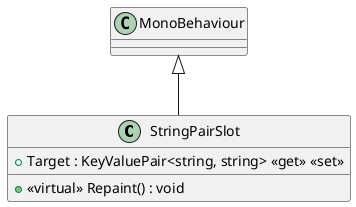 @startuml
class StringPairSlot {
    + Target : KeyValuePair<string, string> <<get>> <<set>>
    + <<virtual>> Repaint() : void
}
MonoBehaviour <|-- StringPairSlot
@enduml
